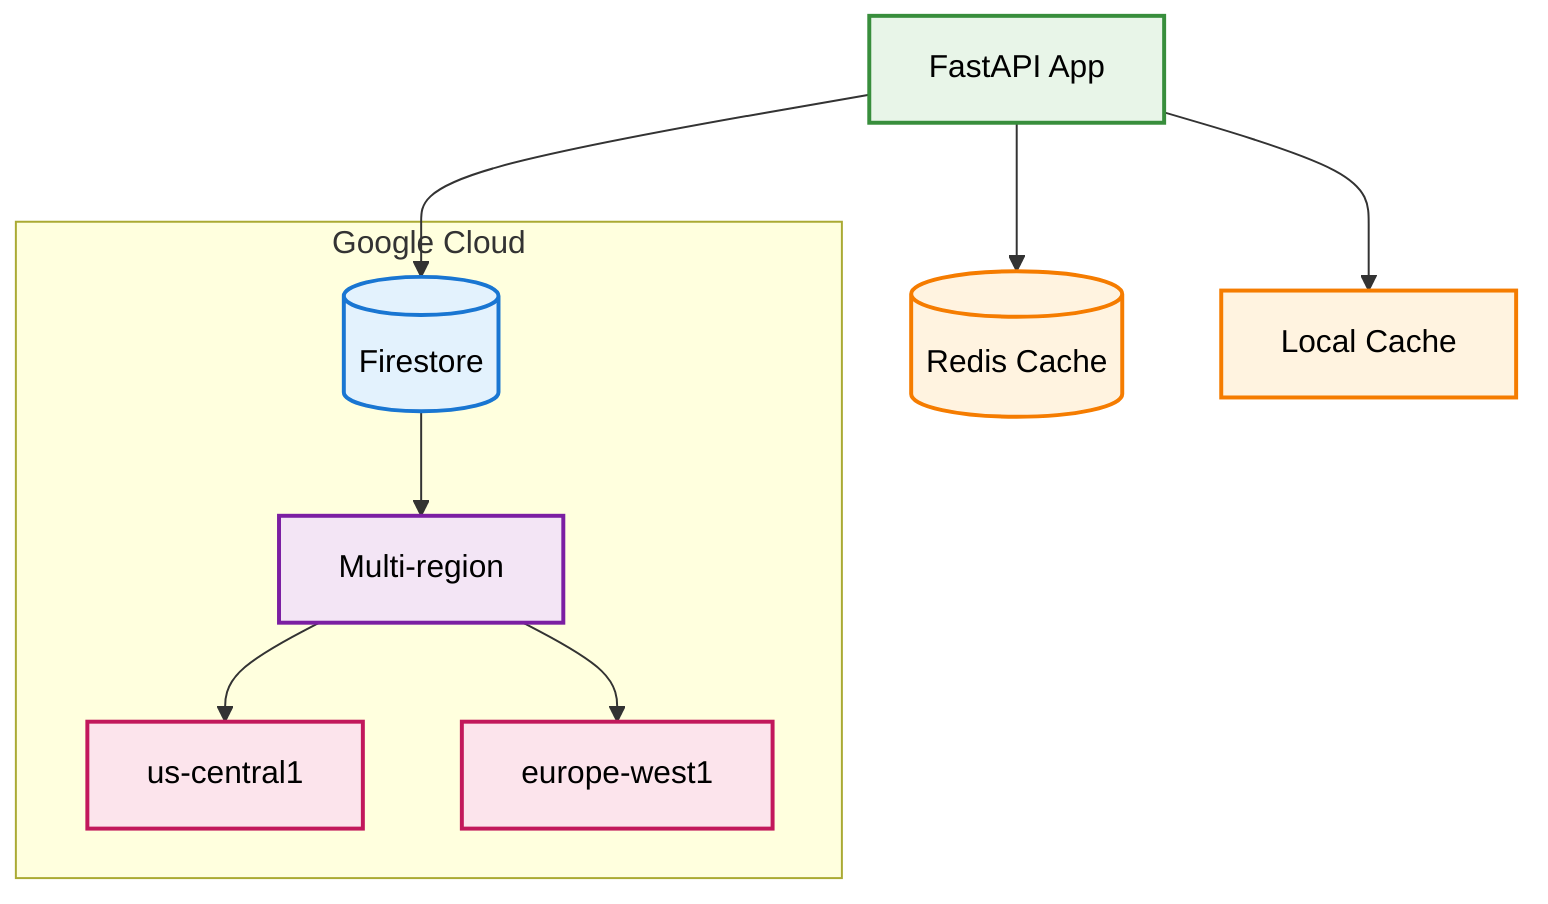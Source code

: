 graph TB
    App[FastAPI App]:::application --> Firestore[(Firestore)]:::primaryDb
    App --> Redis[(Redis Cache)]:::cache
    App --> Local[Local Cache]:::cache

    subgraph "Google Cloud"
        Firestore --> Multi[Multi-region]:::cloudInfra
        Multi --> Region1[us-central1]:::region
        Multi --> Region2[europe-west1]:::region
    end

    classDef application fill:#e8f5e8,stroke:#388e3c,stroke-width:2px,color:#000
    classDef primaryDb fill:#e3f2fd,stroke:#1976d2,stroke-width:2px,color:#000
    classDef cache fill:#fff3e0,stroke:#f57c00,stroke-width:2px,color:#000
    classDef cloudInfra fill:#f3e5f5,stroke:#7b1fa2,stroke-width:2px,color:#000
    classDef region fill:#fce4ec,stroke:#c2185b,stroke-width:2px,color:#000